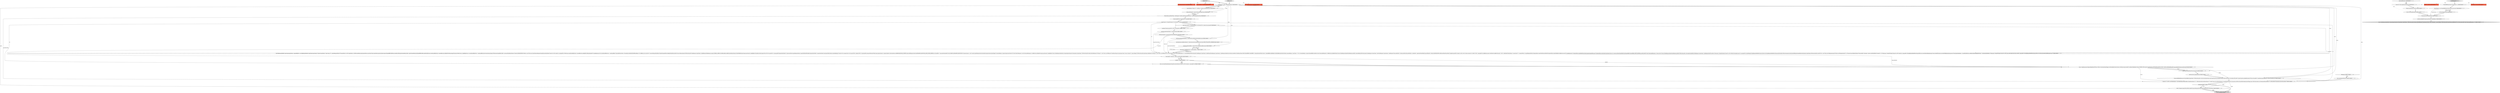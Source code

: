 digraph {
13 [style = filled, label = "final ListenableFuture<InputStream> future@@@7@@@['1', '1', '0']", fillcolor = white, shape = ellipse image = "AAA0AAABBB1BBB"];
30 [style = filled, label = "final HttpResponseHandler<InputStream,InputStream> responseHandler = new HttpResponseHandler<InputStream,InputStream>(){private QueryMetrics<? super Query<T>> acquireResponseMetrics(){if (queryMetrics == null) {queryMetrics = toolChest.makeMetrics(query)queryMetrics.server(host)}return queryMetrics}private boolean enqueue(ChannelBuffer buffer,long chunkNum){final InputStreamHolder holder = InputStreamHolder.fromChannelBuffer(buffer,chunkNum)final long currentQueuedByteCount = queuedByteCount.addAndGet(holder.getLength())queue.put(holder)return !usingBackpressure || currentQueuedByteCount < maxQueuedBytes}private InputStream dequeue(){final InputStreamHolder holder = queue.poll(checkQueryTimeout(),TimeUnit.MILLISECONDS)if (holder == null) {throw new QueryTimeoutException(StringUtils.nonStrictFormat(\"Query(%s( url(%s( timed out.\",query.getId(),url))}final long currentQueuedByteCount = queuedByteCount.addAndGet(-holder.getLength())if (usingBackpressure && currentQueuedByteCount < maxQueuedBytes) {long backPressureTime = Preconditions.checkNotNull(trafficCopRef.get(),\"No TrafficCop, how can this be?\").resume(holder.getChunkNum())channelSuspendedTime.addAndGet(backPressureTime)}return holder.getStream()}@Override public ClientResponse<InputStream> handleResponse(HttpResponse response,TrafficCop trafficCop){trafficCopRef.set(trafficCop)checkQueryTimeout()checkTotalBytesLimit(response.getContent().readableBytes())log.debug(\"Initial response from url(%s( for queryId(%s(\",url,query.getId())responseStartTimeNs = System.nanoTime()acquireResponseMetrics().reportNodeTimeToFirstByte(responseStartTimeNs - requestStartTimeNs).emit(emitter)final boolean continueReadingtry {log.trace(\"Got a response from (%s( for query ID(%s(, subquery ID(%s(\",url,query.getId(),query.getSubQueryId())final String responseContext = response.headers().get(QueryResource.HEADER_RESPONSE_CONTEXT)context.add(ResponseContext.Key.REMAINING_RESPONSES_FROM_QUERY_SERVERS,new NonnullPair<>(query.getMostSpecificId(),VAL_TO_REDUCE_REMAINING_RESPONSES))if (responseContext != null) {context.merge(ResponseContext.deserialize(responseContext,objectMapper))}continueReading = enqueue(response.getContent(),0L)}catch (final IOException e) catch (InterruptedException e) totalByteCount.addAndGet(response.getContent().readableBytes())return ClientResponse.finished(new SequenceInputStream(new Enumeration<InputStream>(){@Override public boolean hasMoreElements(){if (fail.get() != null) {throw new RE(fail.get())}checkQueryTimeout()synchronized (done) {return !done.get() || !queue.isEmpty()}}@Override public InputStream nextElement(){if (fail.get() != null) {throw new RE(fail.get())}try {return dequeue()}catch (InterruptedException e) }}),continueReading)}@Override public ClientResponse<InputStream> handleChunk(ClientResponse<InputStream> clientResponse,HttpChunk chunk,long chunkNum){checkQueryTimeout()final ChannelBuffer channelBuffer = chunk.getContent()final int bytes = channelBuffer.readableBytes()checkTotalBytesLimit(bytes)boolean continueReading = trueif (bytes > 0) {try {continueReading = enqueue(channelBuffer,chunkNum)}catch (InterruptedException e) totalByteCount.addAndGet(bytes)}return ClientResponse.finished(clientResponse.getObj(),continueReading)}@Override public ClientResponse<InputStream> done(ClientResponse<InputStream> clientResponse){long stopTimeNs = System.nanoTime()long nodeTimeNs = stopTimeNs - requestStartTimeNsfinal long nodeTimeMs = TimeUnit.NANOSECONDS.toMillis(nodeTimeNs)log.debug(\"Completed queryId(%s( request to url(%s( with %,d bytes returned in %,d millis (%,f b/s(.\",query.getId(),url,totalByteCount.get(),nodeTimeMs,totalByteCount.get() / (0.001 * nodeTimeMs))QueryMetrics<? super Query<T>> responseMetrics = acquireResponseMetrics()responseMetrics.reportNodeTime(nodeTimeNs)responseMetrics.reportNodeBytes(totalByteCount.get())if (usingBackpressure) {responseMetrics.reportBackPressureTime(channelSuspendedTime.get())}responseMetrics.emit(emitter)synchronized (done) {try {queue.put(InputStreamHolder.fromChannelBuffer(ChannelBuffers.EMPTY_BUFFER,Long.MAX_VALUE))}catch (InterruptedException e) {done.set(true)}}return ClientResponse.finished(clientResponse.getObj())}@Override public void exceptionCaught(final ClientResponse<InputStream> clientResponse,final Throwable e){String msg = StringUtils.format(\"Query(%s( url(%s( failed with exception msg (%s(\",query.getId(),url,e.getMessage())setupResponseReadFailure(msg,e)}private void setupResponseReadFailure(String msg,Throwable th){fail.set(msg)queue.clear()queue.offer(InputStreamHolder.fromStream(new InputStream(){@Override public int read(){if (th != null) {throw new IOException(msg,th)}{throw new IOException(msg)}}},-1,0))}private long checkQueryTimeout(){long timeLeft = timeoutAt - System.currentTimeMillis()if (timeLeft <= 0) {String msg = StringUtils.format(\"Query(%s( url(%s( timed out.\",query.getId(),url)setupResponseReadFailure(msg,null)throw new QueryTimeoutException(msg)}{return timeLeft}}private void checkTotalBytesLimit(long bytes){if (maxScatterGatherBytes < Long.MAX_VALUE && totalBytesGathered.addAndGet(bytes) > maxScatterGatherBytes) {String msg = StringUtils.format(\"Query(%s( url(%s( max scatter-gather bytes limit reached.\",query.getId(),url)setupResponseReadFailure(msg,null)throw new ResourceLimitExceededException(msg)}}}@@@18@@@['1', '1', '0']", fillcolor = white, shape = ellipse image = "AAA0AAABBB1BBB"];
38 [style = filled, label = "return ClientResponse.finished(new SequenceInputStream(new Enumeration<InputStream>(){@Override public boolean hasMoreElements(){synchronized (done) {return !done.get() || !queue.isEmpty()}}@Override public InputStream nextElement(){try {return queue.take()}catch (InterruptedException e) }}))@@@17@@@['0', '0', '1']", fillcolor = lightgray, shape = ellipse image = "AAA0AAABBB3BBB"];
22 [style = filled, label = "final QueryPlus<T> queryPlus@@@2@@@['1', '1', '0']", fillcolor = tomato, shape = box image = "AAA0AAABBB1BBB"];
14 [style = filled, label = "run['1', '0', '0']", fillcolor = lightgray, shape = diamond image = "AAA0AAABBB1BBB"];
3 [style = filled, label = "return retVal@@@230@@@['1', '1', '0']", fillcolor = lightgray, shape = ellipse image = "AAA0AAABBB1BBB"];
9 [style = filled, label = "IOException e@@@215@@@['1', '1', '0']", fillcolor = white, shape = diamond image = "AAA0AAABBB1BBB"];
28 [style = filled, label = "final long maxQueuedBytes = QueryContexts.getMaxQueuedBytes(query,0)@@@16@@@['1', '1', '0']", fillcolor = white, shape = ellipse image = "AAA0AAABBB1BBB"];
35 [style = filled, label = "throw new RuntimeException(e)@@@11@@@['0', '0', '1']", fillcolor = white, shape = ellipse image = "AAA0AAABBB3BBB"];
40 [style = filled, label = "TrafficCop trafficCop@@@2@@@['0', '0', '1']", fillcolor = tomato, shape = box image = "AAA0AAABBB3BBB"];
19 [style = filled, label = "final String cancelUrl = StringUtils.format(\"%s://%s/druid/v2/%s\",scheme,host,query.getId())@@@9@@@['1', '1', '0']", fillcolor = white, shape = ellipse image = "AAA0AAABBB1BBB"];
43 [style = filled, label = "ChannelBufferInputStream channelStream = null@@@3@@@['0', '0', '1']", fillcolor = white, shape = ellipse image = "AAA0AAABBB3BBB"];
24 [style = filled, label = "final AtomicLong totalBytesGathered = (AtomicLong)context.get(ResponseContext.Key.QUERY_TOTAL_BYTES_GATHERED)@@@15@@@['1', '1', '0']", fillcolor = white, shape = ellipse image = "AAA0AAABBB1BBB"];
27 [style = filled, label = "timeLeft <= 0@@@196@@@['1', '1', '0']", fillcolor = white, shape = diamond image = "AAA0AAABBB1BBB"];
11 [style = filled, label = "long timeLeft = timeoutAt - System.currentTimeMillis()@@@195@@@['1', '1', '0']", fillcolor = white, shape = ellipse image = "AAA0AAABBB1BBB"];
44 [style = filled, label = "log.error(e,\"Queue appending interrupted\")@@@9@@@['0', '0', '1']", fillcolor = white, shape = ellipse image = "AAA0AAABBB3BBB"];
42 [style = filled, label = "HttpResponse response@@@2@@@['0', '0', '1']", fillcolor = tomato, shape = box image = "AAA0AAABBB3BBB"];
2 [style = filled, label = "future = httpClient.go(new Request(HttpMethod.POST,new URL(url)).setContent(objectMapper.writeValueAsBytes(QueryContexts.withTimeout(query,timeLeft))).setHeader(HttpHeaders.Names.CONTENT_TYPE,isSmile? SmileMediaTypes.APPLICATION_JACKSON_SMILE: MediaType.APPLICATION_JSON),responseHandler,Duration.millis(timeLeft))@@@199@@@['1', '1', '0']", fillcolor = white, shape = ellipse image = "AAA0AAABBB1BBB"];
6 [style = filled, label = "retVal = Sequences.map(retVal,toolChest.makePreComputeManipulatorFn(query,MetricManipulatorFns.deserializing()))@@@228@@@['1', '1', '0']", fillcolor = white, shape = ellipse image = "AAA0AAABBB1BBB"];
45 [style = filled, label = "Thread.currentThread().interrupt()@@@10@@@['0', '0', '1']", fillcolor = white, shape = ellipse image = "AAA0AAABBB3BBB"];
23 [style = filled, label = "Sequence<T> retVal = new BaseSequence<>(new BaseSequence.IteratorMaker<T,JsonParserIterator<T>>(){@Override public JsonParserIterator<T> make(){return new JsonParserIterator<T>(queryResultType,future,url,query,host,toolChest.decorateObjectMapper(objectMapper,query))}@Override public void cleanup(JsonParserIterator<T> iterFromMake){CloseQuietly.close(iterFromMake)}})@@@218@@@['1', '1', '0']", fillcolor = white, shape = ellipse image = "AAA0AAABBB1BBB"];
39 [style = filled, label = "InterruptedException e@@@8@@@['0', '0', '1']", fillcolor = white, shape = diamond image = "AAA0AAABBB3BBB"];
37 [style = filled, label = "handleResponse['0', '0', '1']", fillcolor = lightgray, shape = diamond image = "AAA0AAABBB3BBB"];
32 [style = filled, label = "final ResponseContext context@@@2@@@['0', '1', '0']", fillcolor = tomato, shape = box image = "AAA0AAABBB2BBB"];
41 [style = filled, label = "{CloseQuietly.close(channelStream)}@@@13@@@['0', '0', '1']", fillcolor = white, shape = ellipse image = "AAA0AAABBB3BBB"];
16 [style = filled, label = "final JavaType queryResultType = isBySegment? toolChest.getBySegmentResultType(): toolChest.getBaseResultType()@@@6@@@['1', '1', '0']", fillcolor = white, shape = ellipse image = "AAA0AAABBB1BBB"];
12 [style = filled, label = "final ResponseContext context@@@2@@@['1', '0', '0']", fillcolor = tomato, shape = box image = "AAA0AAABBB1BBB"];
0 [style = filled, label = "log.debug(\"Querying queryId(%s( url(%s(\",query.getId(),url)@@@11@@@['1', '1', '0']", fillcolor = white, shape = ellipse image = "AAA0AAABBB1BBB"];
21 [style = filled, label = "Futures.addCallback(future,new FutureCallback<InputStream>(){@Override public void onSuccess(InputStream result){openConnections.getAndDecrement()}@Override public void onFailure(Throwable t){openConnections.getAndDecrement()if (future.isCancelled()) {cancelQuery(query,cancelUrl)}}},Execs.directExecutor())@@@202@@@['1', '1', '0']", fillcolor = white, shape = ellipse image = "AAA0AAABBB1BBB"];
4 [style = filled, label = "throw new QueryTimeoutException(StringUtils.nonStrictFormat(\"Query(%s( url(%s( timed out.\",query.getId(),url))@@@197@@@['1', '1', '0']", fillcolor = white, shape = ellipse image = "AAA0AAABBB1BBB"];
29 [style = filled, label = "final long requestStartTimeNs = System.nanoTime()@@@12@@@['1', '1', '0']", fillcolor = white, shape = ellipse image = "AAA0AAABBB1BBB"];
26 [style = filled, label = "final Query<T> query = queryPlus.getQuery()@@@3@@@['1', '1', '0']", fillcolor = white, shape = ellipse image = "AAA0AAABBB1BBB"];
10 [style = filled, label = "boolean isBySegment = QueryContexts.isBySegment(query)@@@5@@@['1', '1', '0']", fillcolor = white, shape = ellipse image = "AAA0AAABBB1BBB"];
5 [style = filled, label = "throw new RuntimeException(e)@@@216@@@['1', '1', '0']", fillcolor = white, shape = ellipse image = "AAA0AAABBB1BBB"];
8 [style = filled, label = "final boolean usingBackpressure = maxQueuedBytes > 0@@@17@@@['1', '1', '0']", fillcolor = white, shape = ellipse image = "AAA0AAABBB1BBB"];
33 [style = filled, label = "channelStream = new ChannelBufferInputStream(response.getContent())@@@5@@@['0', '0', '1']", fillcolor = white, shape = ellipse image = "AAA0AAABBB3BBB"];
36 [style = filled, label = "byteCount.addAndGet(response.getContent().readableBytes())@@@16@@@['0', '0', '1']", fillcolor = white, shape = ellipse image = "AAA0AAABBB3BBB"];
34 [style = filled, label = "queue.put(channelStream)@@@6@@@['0', '0', '1']", fillcolor = white, shape = ellipse image = "AAA0AAABBB3BBB"];
20 [style = filled, label = "final long maxScatterGatherBytes = QueryContexts.getMaxScatterGatherBytes(query)@@@14@@@['1', '1', '0']", fillcolor = white, shape = ellipse image = "AAA0AAABBB1BBB"];
25 [style = filled, label = "queryWatcher.registerQueryFuture(query,future)@@@200@@@['1', '1', '0']", fillcolor = white, shape = ellipse image = "AAA0AAABBB1BBB"];
7 [style = filled, label = "QueryToolChest<T,Query<T>> toolChest = warehouse.getToolChest(query)@@@4@@@['1', '1', '0']", fillcolor = white, shape = ellipse image = "AAA0AAABBB1BBB"];
18 [style = filled, label = "!isBySegment@@@227@@@['1', '1', '0']", fillcolor = white, shape = diamond image = "AAA0AAABBB1BBB"];
31 [style = filled, label = "run['0', '1', '0']", fillcolor = lightgray, shape = diamond image = "AAA0AAABBB2BBB"];
1 [style = filled, label = "final long timeoutAt = query.getContextValue(QUERY_FAIL_TIME)@@@13@@@['1', '1', '0']", fillcolor = white, shape = ellipse image = "AAA0AAABBB1BBB"];
17 [style = filled, label = "final String url = StringUtils.format(\"%s://%s/druid/v2/\",scheme,host)@@@8@@@['1', '1', '0']", fillcolor = white, shape = ellipse image = "AAA0AAABBB1BBB"];
15 [style = filled, label = "openConnections.getAndIncrement()@@@201@@@['1', '1', '0']", fillcolor = white, shape = ellipse image = "AAA0AAABBB1BBB"];
26->10 [style = solid, label="query"];
26->25 [style = solid, label="query"];
33->34 [style = solid, label="channelStream"];
9->5 [style = dotted, label="true"];
17->23 [style = solid, label="url"];
33->34 [style = bold, label=""];
26->28 [style = solid, label="query"];
19->0 [style = bold, label=""];
41->36 [style = bold, label=""];
16->13 [style = bold, label=""];
4->2 [style = bold, label=""];
11->27 [style = bold, label=""];
11->2 [style = solid, label="timeLeft"];
28->30 [style = solid, label="maxQueuedBytes"];
31->32 [style = dotted, label="true"];
36->38 [style = bold, label=""];
26->7 [style = solid, label="query"];
2->23 [style = solid, label="future"];
23->3 [style = solid, label="retVal"];
27->4 [style = dotted, label="true"];
0->29 [style = bold, label=""];
39->44 [style = dotted, label="true"];
28->8 [style = bold, label=""];
15->21 [style = bold, label=""];
6->3 [style = solid, label="retVal"];
1->30 [style = solid, label="timeoutAt"];
31->26 [style = bold, label=""];
17->30 [style = solid, label="url"];
29->30 [style = solid, label="requestStartTimeNs"];
8->30 [style = solid, label="usingBackpressure"];
39->45 [style = dotted, label="true"];
23->18 [style = bold, label=""];
14->22 [style = dotted, label="true"];
26->30 [style = solid, label="query"];
17->4 [style = solid, label="url"];
29->1 [style = bold, label=""];
26->6 [style = solid, label="query"];
8->30 [style = bold, label=""];
43->33 [style = bold, label=""];
25->15 [style = bold, label=""];
18->6 [style = bold, label=""];
39->44 [style = bold, label=""];
10->16 [style = bold, label=""];
2->25 [style = solid, label="future"];
37->40 [style = dotted, label="true"];
35->41 [style = bold, label=""];
13->17 [style = bold, label=""];
17->19 [style = bold, label=""];
16->23 [style = solid, label="queryResultType"];
20->30 [style = solid, label="maxScatterGatherBytes"];
33->41 [style = solid, label="channelStream"];
18->6 [style = dotted, label="true"];
34->41 [style = bold, label=""];
6->3 [style = bold, label=""];
37->42 [style = dotted, label="true"];
20->24 [style = bold, label=""];
45->35 [style = bold, label=""];
39->35 [style = dotted, label="true"];
31->22 [style = dotted, label="true"];
9->5 [style = bold, label=""];
17->0 [style = solid, label="url"];
18->3 [style = bold, label=""];
28->8 [style = solid, label="maxQueuedBytes"];
26->21 [style = solid, label="query"];
7->10 [style = bold, label=""];
27->4 [style = bold, label=""];
37->43 [style = bold, label=""];
44->45 [style = bold, label=""];
1->11 [style = solid, label="timeoutAt"];
30->11 [style = bold, label=""];
10->16 [style = solid, label="isBySegment"];
14->26 [style = bold, label=""];
2->25 [style = bold, label=""];
11->27 [style = solid, label="timeLeft"];
14->12 [style = dotted, label="true"];
26->20 [style = solid, label="query"];
5->23 [style = bold, label=""];
19->21 [style = solid, label="cancelUrl"];
23->6 [style = solid, label="retVal"];
2->21 [style = solid, label="future"];
26->7 [style = bold, label=""];
30->2 [style = solid, label="responseHandler"];
1->20 [style = bold, label=""];
24->28 [style = bold, label=""];
21->23 [style = bold, label=""];
26->23 [style = solid, label="query"];
27->2 [style = bold, label=""];
}

